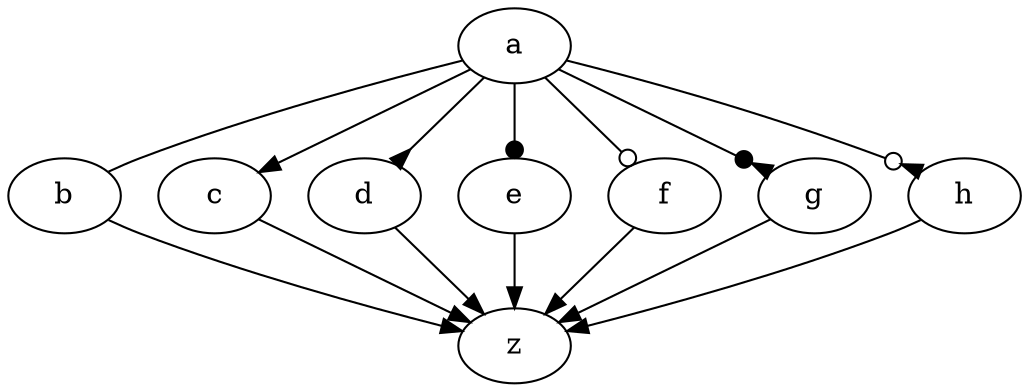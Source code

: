 digraph G {
	a -> b [arrowhead=none]
	a -> c [arrowhead=normal]
	a -> d [arrowhead=inv]
	a -> e [arrowhead=dot]
	a -> f [arrowhead=odot]
	a -> g [arrowhead=invdot]
	a -> h [arrowhead=invodot]

	b -> z [arrowtail=none]
	c -> z [arrowtail=normal]
	d -> z [arrowtail=inv]
	e -> z [arrowtail=dot]
	f -> z [arrowtail=odot]
	g -> z [arrowtail=invdot]
	h -> z [arrowtail=invodot]
}
